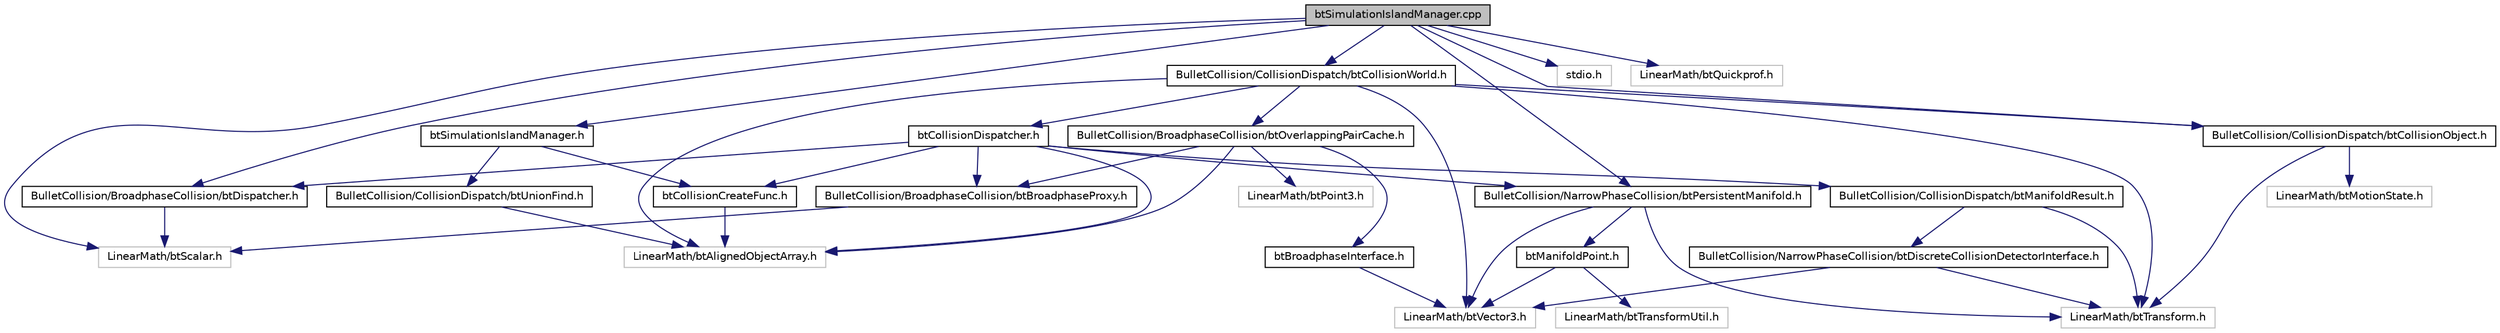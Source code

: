 digraph G
{
  edge [fontname="Helvetica",fontsize="10",labelfontname="Helvetica",labelfontsize="10"];
  node [fontname="Helvetica",fontsize="10",shape=record];
  Node1 [label="btSimulationIslandManager.cpp",height=0.2,width=0.4,color="black", fillcolor="grey75", style="filled" fontcolor="black"];
  Node1 -> Node2 [color="midnightblue",fontsize="10",style="solid",fontname="Helvetica"];
  Node2 [label="LinearMath/btScalar.h",height=0.2,width=0.4,color="grey75", fillcolor="white", style="filled"];
  Node1 -> Node3 [color="midnightblue",fontsize="10",style="solid",fontname="Helvetica"];
  Node3 [label="btSimulationIslandManager.h",height=0.2,width=0.4,color="black", fillcolor="white", style="filled",URL="$btSimulationIslandManager_8h.html"];
  Node3 -> Node4 [color="midnightblue",fontsize="10",style="solid",fontname="Helvetica"];
  Node4 [label="BulletCollision/CollisionDispatch/btUnionFind.h",height=0.2,width=0.4,color="black", fillcolor="white", style="filled",URL="$btUnionFind_8h.html"];
  Node4 -> Node5 [color="midnightblue",fontsize="10",style="solid",fontname="Helvetica"];
  Node5 [label="LinearMath/btAlignedObjectArray.h",height=0.2,width=0.4,color="grey75", fillcolor="white", style="filled"];
  Node3 -> Node6 [color="midnightblue",fontsize="10",style="solid",fontname="Helvetica"];
  Node6 [label="btCollisionCreateFunc.h",height=0.2,width=0.4,color="black", fillcolor="white", style="filled",URL="$btCollisionCreateFunc_8h.html"];
  Node6 -> Node5 [color="midnightblue",fontsize="10",style="solid",fontname="Helvetica"];
  Node1 -> Node7 [color="midnightblue",fontsize="10",style="solid",fontname="Helvetica"];
  Node7 [label="BulletCollision/BroadphaseCollision/btDispatcher.h",height=0.2,width=0.4,color="black", fillcolor="white", style="filled",URL="$btDispatcher_8h.html"];
  Node7 -> Node2 [color="midnightblue",fontsize="10",style="solid",fontname="Helvetica"];
  Node1 -> Node8 [color="midnightblue",fontsize="10",style="solid",fontname="Helvetica"];
  Node8 [label="BulletCollision/NarrowPhaseCollision/btPersistentManifold.h",height=0.2,width=0.4,color="black", fillcolor="white", style="filled",URL="$btPersistentManifold_8h.html"];
  Node8 -> Node9 [color="midnightblue",fontsize="10",style="solid",fontname="Helvetica"];
  Node9 [label="LinearMath/btVector3.h",height=0.2,width=0.4,color="grey75", fillcolor="white", style="filled"];
  Node8 -> Node10 [color="midnightblue",fontsize="10",style="solid",fontname="Helvetica"];
  Node10 [label="LinearMath/btTransform.h",height=0.2,width=0.4,color="grey75", fillcolor="white", style="filled"];
  Node8 -> Node11 [color="midnightblue",fontsize="10",style="solid",fontname="Helvetica"];
  Node11 [label="btManifoldPoint.h",height=0.2,width=0.4,color="black", fillcolor="white", style="filled",URL="$btManifoldPoint_8h.html"];
  Node11 -> Node9 [color="midnightblue",fontsize="10",style="solid",fontname="Helvetica"];
  Node11 -> Node12 [color="midnightblue",fontsize="10",style="solid",fontname="Helvetica"];
  Node12 [label="LinearMath/btTransformUtil.h",height=0.2,width=0.4,color="grey75", fillcolor="white", style="filled"];
  Node1 -> Node13 [color="midnightblue",fontsize="10",style="solid",fontname="Helvetica"];
  Node13 [label="BulletCollision/CollisionDispatch/btCollisionObject.h",height=0.2,width=0.4,color="black", fillcolor="white", style="filled",URL="$btCollisionObject_8h.html"];
  Node13 -> Node10 [color="midnightblue",fontsize="10",style="solid",fontname="Helvetica"];
  Node13 -> Node14 [color="midnightblue",fontsize="10",style="solid",fontname="Helvetica"];
  Node14 [label="LinearMath/btMotionState.h",height=0.2,width=0.4,color="grey75", fillcolor="white", style="filled"];
  Node1 -> Node15 [color="midnightblue",fontsize="10",style="solid",fontname="Helvetica"];
  Node15 [label="BulletCollision/CollisionDispatch/btCollisionWorld.h",height=0.2,width=0.4,color="black", fillcolor="white", style="filled",URL="$btCollisionWorld_8h.html"];
  Node15 -> Node9 [color="midnightblue",fontsize="10",style="solid",fontname="Helvetica"];
  Node15 -> Node10 [color="midnightblue",fontsize="10",style="solid",fontname="Helvetica"];
  Node15 -> Node13 [color="midnightblue",fontsize="10",style="solid",fontname="Helvetica"];
  Node15 -> Node16 [color="midnightblue",fontsize="10",style="solid",fontname="Helvetica"];
  Node16 [label="btCollisionDispatcher.h",height=0.2,width=0.4,color="black", fillcolor="white", style="filled",URL="$btCollisionDispatcher_8h.html"];
  Node16 -> Node7 [color="midnightblue",fontsize="10",style="solid",fontname="Helvetica"];
  Node16 -> Node8 [color="midnightblue",fontsize="10",style="solid",fontname="Helvetica"];
  Node16 -> Node17 [color="midnightblue",fontsize="10",style="solid",fontname="Helvetica"];
  Node17 [label="BulletCollision/CollisionDispatch/btManifoldResult.h",height=0.2,width=0.4,color="black", fillcolor="white", style="filled",URL="$btManifoldResult_8h.html"];
  Node17 -> Node18 [color="midnightblue",fontsize="10",style="solid",fontname="Helvetica"];
  Node18 [label="BulletCollision/NarrowPhaseCollision/btDiscreteCollisionDetectorInterface.h",height=0.2,width=0.4,color="black", fillcolor="white", style="filled",URL="$btDiscreteCollisionDetectorInterface_8h.html"];
  Node18 -> Node10 [color="midnightblue",fontsize="10",style="solid",fontname="Helvetica"];
  Node18 -> Node9 [color="midnightblue",fontsize="10",style="solid",fontname="Helvetica"];
  Node17 -> Node10 [color="midnightblue",fontsize="10",style="solid",fontname="Helvetica"];
  Node16 -> Node19 [color="midnightblue",fontsize="10",style="solid",fontname="Helvetica"];
  Node19 [label="BulletCollision/BroadphaseCollision/btBroadphaseProxy.h",height=0.2,width=0.4,color="black", fillcolor="white", style="filled",URL="$btBroadphaseProxy_8h.html"];
  Node19 -> Node2 [color="midnightblue",fontsize="10",style="solid",fontname="Helvetica"];
  Node16 -> Node5 [color="midnightblue",fontsize="10",style="solid",fontname="Helvetica"];
  Node16 -> Node6 [color="midnightblue",fontsize="10",style="solid",fontname="Helvetica"];
  Node15 -> Node20 [color="midnightblue",fontsize="10",style="solid",fontname="Helvetica"];
  Node20 [label="BulletCollision/BroadphaseCollision/btOverlappingPairCache.h",height=0.2,width=0.4,color="black", fillcolor="white", style="filled",URL="$btOverlappingPairCache_8h.html"];
  Node20 -> Node21 [color="midnightblue",fontsize="10",style="solid",fontname="Helvetica"];
  Node21 [label="btBroadphaseInterface.h",height=0.2,width=0.4,color="black", fillcolor="white", style="filled",URL="$btBroadphaseInterface_8h.html"];
  Node21 -> Node9 [color="midnightblue",fontsize="10",style="solid",fontname="Helvetica"];
  Node20 -> Node19 [color="midnightblue",fontsize="10",style="solid",fontname="Helvetica"];
  Node20 -> Node22 [color="midnightblue",fontsize="10",style="solid",fontname="Helvetica"];
  Node22 [label="LinearMath/btPoint3.h",height=0.2,width=0.4,color="grey75", fillcolor="white", style="filled"];
  Node20 -> Node5 [color="midnightblue",fontsize="10",style="solid",fontname="Helvetica"];
  Node15 -> Node5 [color="midnightblue",fontsize="10",style="solid",fontname="Helvetica"];
  Node1 -> Node23 [color="midnightblue",fontsize="10",style="solid",fontname="Helvetica"];
  Node23 [label="stdio.h",height=0.2,width=0.4,color="grey75", fillcolor="white", style="filled"];
  Node1 -> Node24 [color="midnightblue",fontsize="10",style="solid",fontname="Helvetica"];
  Node24 [label="LinearMath/btQuickprof.h",height=0.2,width=0.4,color="grey75", fillcolor="white", style="filled"];
}
